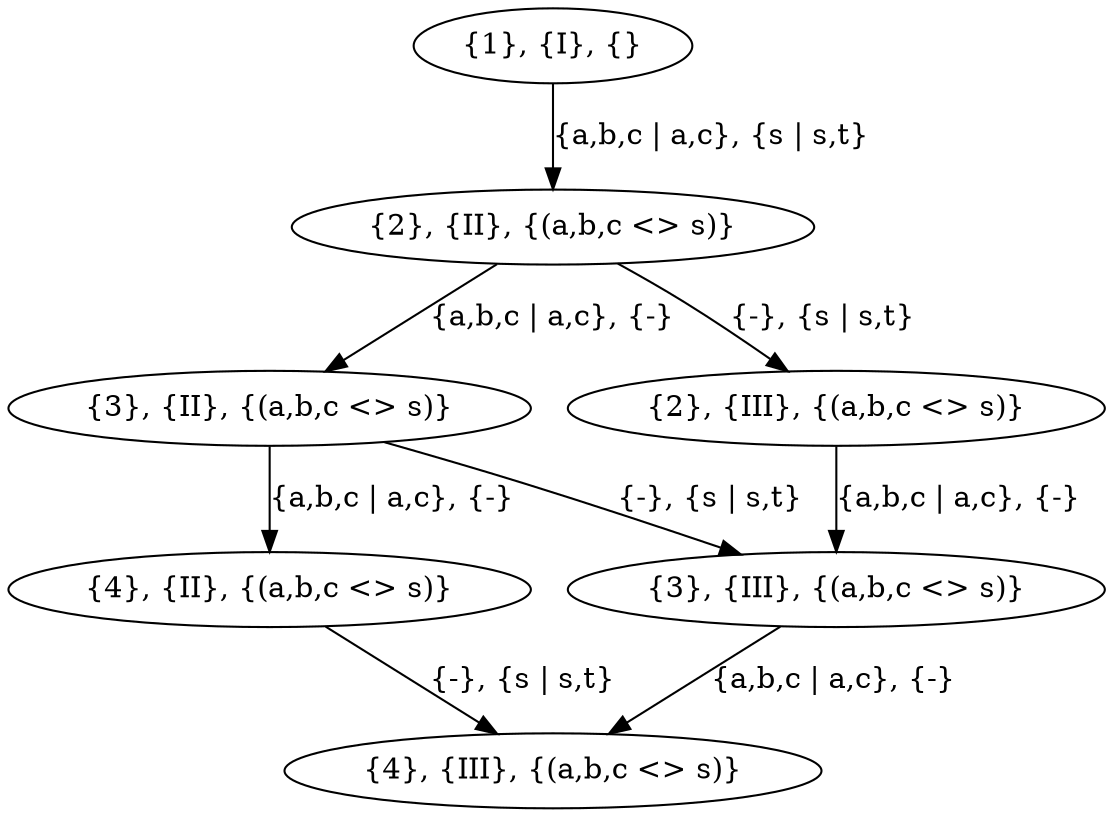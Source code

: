 digraph {
  "{1}, {I}, {}" ->  "{2}, {II}, {(a,b,c <> s)}" [label="{a,b,c | a,c}, {s | s,t}", gp1="a,b,c | a,c", gp2="s | s,t"]
  "{2}, {II}, {(a,b,c <> s)}" ->  "{3}, {II}, {(a,b,c <> s)}" [label="{a,b,c | a,c}, {-}", gp1="a,b,c | a,c", gp2="-"]
  "{2}, {II}, {(a,b,c <> s)}" ->  "{2}, {III}, {(a,b,c <> s)}" [label="{-}, {s | s,t}", gp1="-", gp2="s | s,t"]
  "{3}, {II}, {(a,b,c <> s)}" ->  "{4}, {II}, {(a,b,c <> s)}" [label="{a,b,c | a,c}, {-}", gp1="a,b,c | a,c", gp2="-"]
  "{3}, {II}, {(a,b,c <> s)}" ->  "{3}, {III}, {(a,b,c <> s)}" [label="{-}, {s | s,t}", gp1="-", gp2="s | s,t"]
  "{2}, {III}, {(a,b,c <> s)}" ->  "{3}, {III}, {(a,b,c <> s)}" [label="{a,b,c | a,c}, {-}", gp1="a,b,c | a,c", gp2="-"]
  "{4}, {II}, {(a,b,c <> s)}" ->  "{4}, {III}, {(a,b,c <> s)}" [label="{-}, {s | s,t}", gp1="-", gp2="s | s,t"]
  "{3}, {III}, {(a,b,c <> s)}" ->  "{4}, {III}, {(a,b,c <> s)}" [label="{a,b,c | a,c}, {-}", gp1="a,b,c | a,c", gp2="-"]
}
